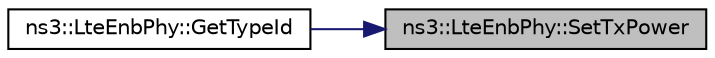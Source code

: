 digraph "ns3::LteEnbPhy::SetTxPower"
{
 // LATEX_PDF_SIZE
  edge [fontname="Helvetica",fontsize="10",labelfontname="Helvetica",labelfontsize="10"];
  node [fontname="Helvetica",fontsize="10",shape=record];
  rankdir="RL";
  Node1 [label="ns3::LteEnbPhy::SetTxPower",height=0.2,width=0.4,color="black", fillcolor="grey75", style="filled", fontcolor="black",tooltip=" "];
  Node1 -> Node2 [dir="back",color="midnightblue",fontsize="10",style="solid",fontname="Helvetica"];
  Node2 [label="ns3::LteEnbPhy::GetTypeId",height=0.2,width=0.4,color="black", fillcolor="white", style="filled",URL="$classns3_1_1_lte_enb_phy.html#ac00094d655f02e4d2eed10491f2b8bf5",tooltip="Get the type ID."];
}
